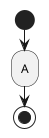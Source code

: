 {
  "sha1": "7fnjmwr86y97xtkkmahsngo3e9lgk7l",
  "insertion": {
    "when": "2024-05-30T20:48:21.190Z",
    "user": "plantuml@gmail.com"
  }
}
@startuml
start
:A;
stop;
@enduml
